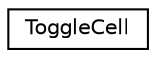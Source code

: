 digraph G
{
  edge [fontname="Helvetica",fontsize="10",labelfontname="Helvetica",labelfontsize="10"];
  node [fontname="Helvetica",fontsize="10",shape=record];
  rankdir="LR";
  Node1 [label="ToggleCell",height=0.2,width=0.4,color="black", fillcolor="white", style="filled",URL="$interface_toggle_cell.html"];
}
